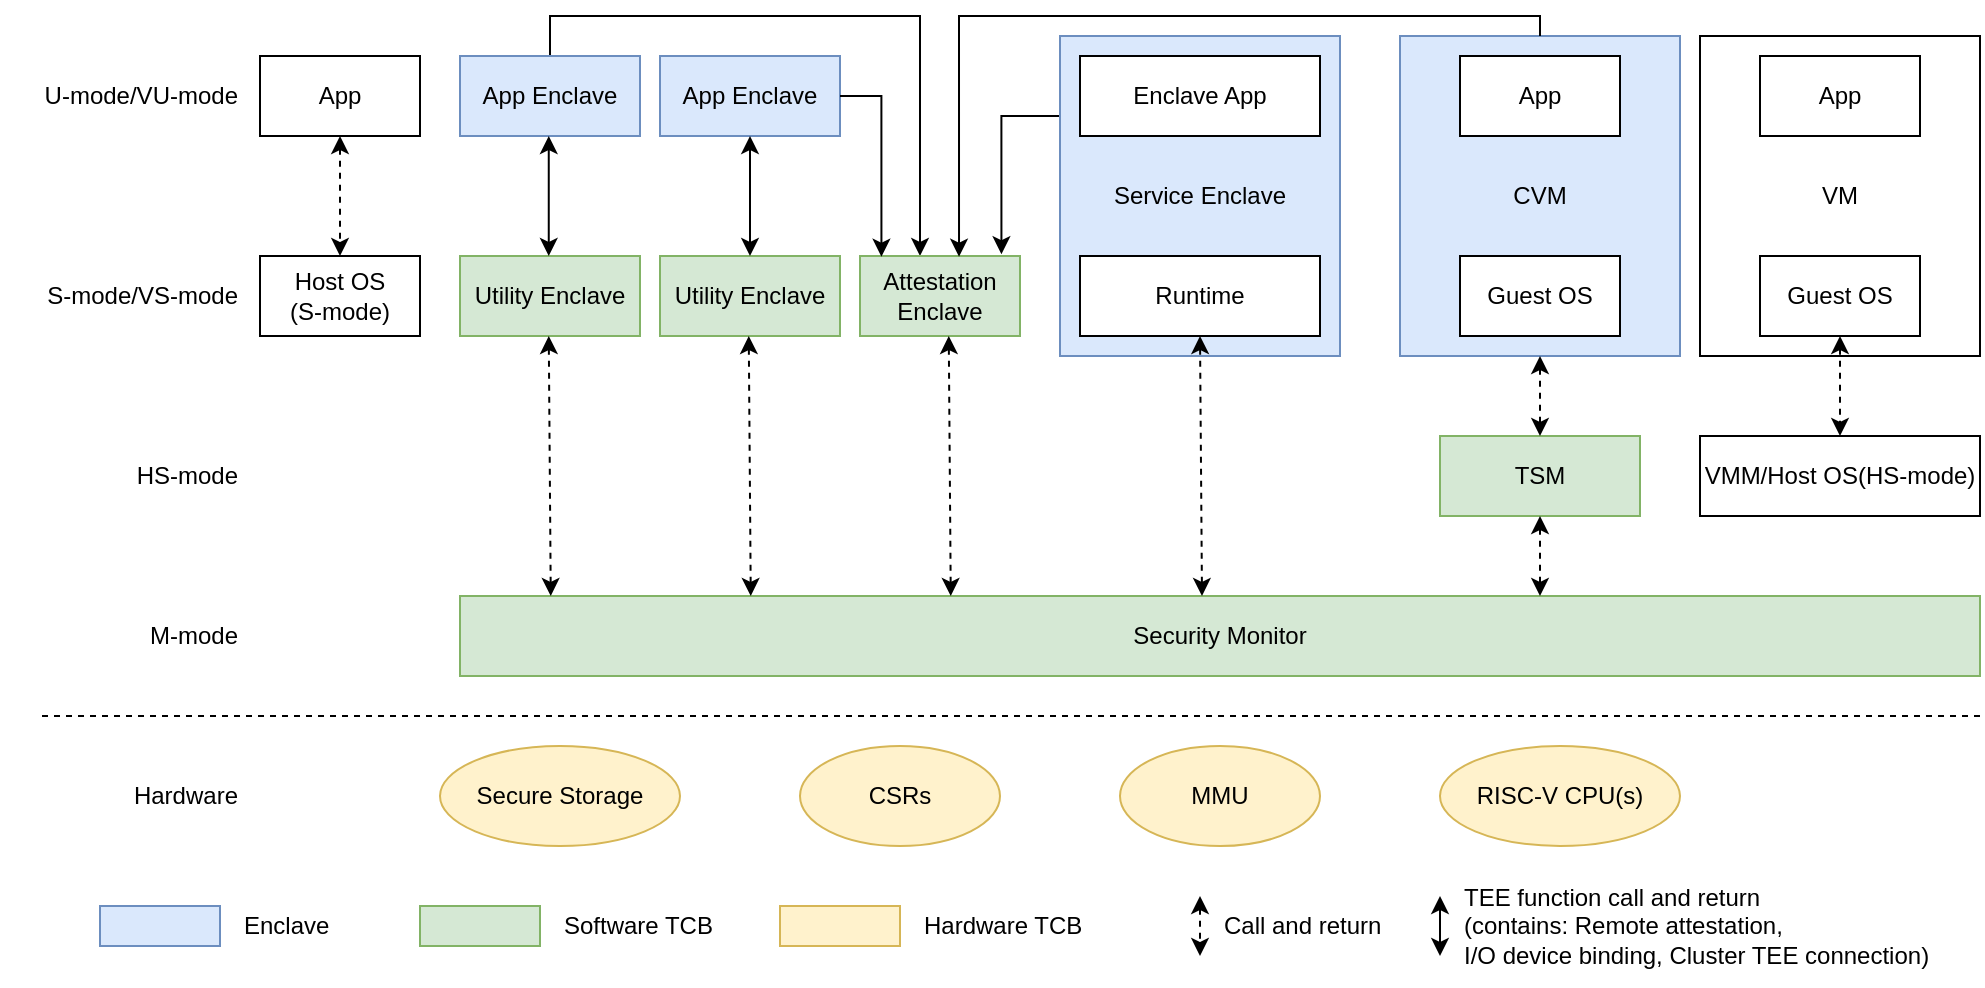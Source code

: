 <mxfile version="26.1.3">
  <diagram name="系统架构图" id="zy7hzJetPBVgdsyrY6hQ">
    <mxGraphModel dx="1193" dy="704" grid="1" gridSize="10" guides="1" tooltips="1" connect="1" arrows="1" fold="1" page="1" pageScale="1" pageWidth="827" pageHeight="1169" math="0" shadow="0">
      <root>
        <mxCell id="0" />
        <mxCell id="1" parent="0" />
        <mxCell id="udzYq2lRkhovAogSRPK8-55" value="VM" style="rounded=0;whiteSpace=wrap;html=1;" vertex="1" parent="1">
          <mxGeometry x="1160" y="220" width="140" height="160" as="geometry" />
        </mxCell>
        <mxCell id="udzYq2lRkhovAogSRPK8-54" value="CVM" style="rounded=0;whiteSpace=wrap;html=1;fillColor=#dae8fc;strokeColor=#6c8ebf;" vertex="1" parent="1">
          <mxGeometry x="1010" y="220" width="140" height="160" as="geometry" />
        </mxCell>
        <mxCell id="udzYq2lRkhovAogSRPK8-79" style="edgeStyle=orthogonalEdgeStyle;rounded=0;orthogonalLoop=1;jettySize=auto;html=1;exitX=0;exitY=0.25;exitDx=0;exitDy=0;entryX=0.884;entryY=-0.022;entryDx=0;entryDy=0;entryPerimeter=0;" edge="1" parent="1" source="udzYq2lRkhovAogSRPK8-13" target="udzYq2lRkhovAogSRPK8-67">
          <mxGeometry relative="1" as="geometry" />
        </mxCell>
        <mxCell id="udzYq2lRkhovAogSRPK8-13" value="Service Enclave" style="rounded=0;whiteSpace=wrap;html=1;fillColor=#dae8fc;strokeColor=#6c8ebf;" vertex="1" parent="1">
          <mxGeometry x="840" y="220" width="140" height="160" as="geometry" />
        </mxCell>
        <mxCell id="udzYq2lRkhovAogSRPK8-1" value="U-mode/VU-mode" style="text;html=1;align=right;verticalAlign=middle;resizable=0;points=[];autosize=1;strokeColor=none;fillColor=none;" vertex="1" parent="1">
          <mxGeometry x="310" y="240" width="120" height="20" as="geometry" />
        </mxCell>
        <mxCell id="udzYq2lRkhovAogSRPK8-2" value="S-mode/VS-mode" style="text;html=1;align=right;verticalAlign=middle;resizable=0;points=[];autosize=1;strokeColor=none;fillColor=none;" vertex="1" parent="1">
          <mxGeometry x="310" y="340" width="120" height="20" as="geometry" />
        </mxCell>
        <mxCell id="udzYq2lRkhovAogSRPK8-3" value="HS-mode" style="text;html=1;align=right;verticalAlign=middle;resizable=0;points=[];autosize=1;strokeColor=none;fillColor=none;" vertex="1" parent="1">
          <mxGeometry x="350" y="430" width="80" height="20" as="geometry" />
        </mxCell>
        <mxCell id="udzYq2lRkhovAogSRPK8-4" value="M-mode" style="text;html=1;align=right;verticalAlign=middle;resizable=0;points=[];autosize=1;strokeColor=none;fillColor=none;" vertex="1" parent="1">
          <mxGeometry x="350" y="510" width="80" height="20" as="geometry" />
        </mxCell>
        <mxCell id="udzYq2lRkhovAogSRPK8-5" value="Hardware" style="text;html=1;align=right;verticalAlign=middle;resizable=0;points=[];autosize=1;strokeColor=none;fillColor=none;" vertex="1" parent="1">
          <mxGeometry x="350" y="590" width="80" height="20" as="geometry" />
        </mxCell>
        <mxCell id="udzYq2lRkhovAogSRPK8-6" value="App" style="rounded=0;whiteSpace=wrap;html=1;" vertex="1" parent="1">
          <mxGeometry x="440" y="230" width="80" height="40" as="geometry" />
        </mxCell>
        <mxCell id="udzYq2lRkhovAogSRPK8-7" value="App Enclave" style="rounded=0;whiteSpace=wrap;html=1;fillColor=#dae8fc;strokeColor=#6c8ebf;" vertex="1" parent="1">
          <mxGeometry x="640" y="230" width="90" height="40" as="geometry" />
        </mxCell>
        <mxCell id="udzYq2lRkhovAogSRPK8-8" value="Enclave App" style="rounded=0;whiteSpace=wrap;html=1;" vertex="1" parent="1">
          <mxGeometry x="850" y="230" width="120" height="40" as="geometry" />
        </mxCell>
        <mxCell id="udzYq2lRkhovAogSRPK8-9" value="App" style="rounded=0;whiteSpace=wrap;html=1;" vertex="1" parent="1">
          <mxGeometry x="1040" y="230" width="80" height="40" as="geometry" />
        </mxCell>
        <mxCell id="udzYq2lRkhovAogSRPK8-10" value="App" style="rounded=0;whiteSpace=wrap;html=1;" vertex="1" parent="1">
          <mxGeometry x="1190" y="230" width="80" height="40" as="geometry" />
        </mxCell>
        <mxCell id="udzYq2lRkhovAogSRPK8-11" value="Host OS&lt;div&gt;(S-mode)&lt;/div&gt;" style="rounded=0;whiteSpace=wrap;html=1;" vertex="1" parent="1">
          <mxGeometry x="440" y="330" width="80" height="40" as="geometry" />
        </mxCell>
        <mxCell id="udzYq2lRkhovAogSRPK8-12" value="Utility Enclave" style="rounded=0;whiteSpace=wrap;html=1;fillColor=#d5e8d4;strokeColor=#82b366;" vertex="1" parent="1">
          <mxGeometry x="640" y="330" width="90" height="40" as="geometry" />
        </mxCell>
        <mxCell id="udzYq2lRkhovAogSRPK8-14" value="Runtime" style="rounded=0;whiteSpace=wrap;html=1;" vertex="1" parent="1">
          <mxGeometry x="850" y="330" width="120" height="40" as="geometry" />
        </mxCell>
        <mxCell id="udzYq2lRkhovAogSRPK8-15" value="Guest OS" style="rounded=0;whiteSpace=wrap;html=1;" vertex="1" parent="1">
          <mxGeometry x="1040" y="330" width="80" height="40" as="geometry" />
        </mxCell>
        <mxCell id="udzYq2lRkhovAogSRPK8-16" value="Guest OS" style="rounded=0;whiteSpace=wrap;html=1;" vertex="1" parent="1">
          <mxGeometry x="1190" y="330" width="80" height="40" as="geometry" />
        </mxCell>
        <mxCell id="udzYq2lRkhovAogSRPK8-17" value="TSM" style="rounded=0;whiteSpace=wrap;html=1;fillColor=#d5e8d4;strokeColor=#82b366;" vertex="1" parent="1">
          <mxGeometry x="1030" y="420" width="100" height="40" as="geometry" />
        </mxCell>
        <mxCell id="udzYq2lRkhovAogSRPK8-18" value="VMM/Host OS(HS-mode)" style="rounded=0;whiteSpace=wrap;html=1;" vertex="1" parent="1">
          <mxGeometry x="1160" y="420" width="140" height="40" as="geometry" />
        </mxCell>
        <mxCell id="udzYq2lRkhovAogSRPK8-19" value="Security Monitor" style="rounded=0;whiteSpace=wrap;html=1;fillColor=#d5e8d4;strokeColor=#82b366;" vertex="1" parent="1">
          <mxGeometry x="540" y="500" width="760" height="40" as="geometry" />
        </mxCell>
        <mxCell id="udzYq2lRkhovAogSRPK8-20" value="Secure Storage" style="ellipse;whiteSpace=wrap;html=1;fillColor=#fff2cc;strokeColor=#d6b656;" vertex="1" parent="1">
          <mxGeometry x="530" y="575" width="120" height="50" as="geometry" />
        </mxCell>
        <mxCell id="udzYq2lRkhovAogSRPK8-21" value="CSRs" style="ellipse;whiteSpace=wrap;html=1;fillColor=#fff2cc;strokeColor=#d6b656;" vertex="1" parent="1">
          <mxGeometry x="710" y="575" width="100" height="50" as="geometry" />
        </mxCell>
        <mxCell id="udzYq2lRkhovAogSRPK8-22" value="MMU" style="ellipse;whiteSpace=wrap;html=1;fillColor=#fff2cc;strokeColor=#d6b656;" vertex="1" parent="1">
          <mxGeometry x="870" y="575" width="100" height="50" as="geometry" />
        </mxCell>
        <mxCell id="udzYq2lRkhovAogSRPK8-23" value="RISC-V CPU(s)" style="ellipse;whiteSpace=wrap;html=1;fillColor=#fff2cc;strokeColor=#d6b656;" vertex="1" parent="1">
          <mxGeometry x="1030" y="575" width="120" height="50" as="geometry" />
        </mxCell>
        <mxCell id="udzYq2lRkhovAogSRPK8-25" value="Software TCB" style="text;html=1;align=left;verticalAlign=middle;resizable=0;points=[];autosize=1;strokeColor=none;fillColor=none;" vertex="1" parent="1">
          <mxGeometry x="590" y="655" width="100" height="20" as="geometry" />
        </mxCell>
        <mxCell id="udzYq2lRkhovAogSRPK8-26" value="Hardware TCB" style="text;html=1;align=left;verticalAlign=middle;resizable=0;points=[];autosize=1;strokeColor=none;fillColor=none;" vertex="1" parent="1">
          <mxGeometry x="770" y="655" width="100" height="20" as="geometry" />
        </mxCell>
        <mxCell id="udzYq2lRkhovAogSRPK8-27" value="Call and return" style="text;html=1;align=left;verticalAlign=middle;resizable=0;points=[];autosize=1;strokeColor=none;fillColor=none;" vertex="1" parent="1">
          <mxGeometry x="920" y="655" width="100" height="20" as="geometry" />
        </mxCell>
        <mxCell id="udzYq2lRkhovAogSRPK8-28" value="TEE function call and return&amp;nbsp;&lt;div&gt;(contains: Remote attestation,&amp;nbsp;&lt;/div&gt;&lt;div&gt;I/O device binding, Cluster TEE connection)&lt;/div&gt;" style="text;html=1;align=left;verticalAlign=middle;resizable=0;points=[];autosize=1;strokeColor=none;fillColor=none;" vertex="1" parent="1">
          <mxGeometry x="1040" y="635" width="260" height="60" as="geometry" />
        </mxCell>
        <mxCell id="udzYq2lRkhovAogSRPK8-29" value="" style="endArrow=classic;html=1;dashed=1;entryX=0.5;entryY=0;entryDx=0;entryDy=0;exitX=0.5;exitY=1;exitDx=0;exitDy=0;startArrow=classic;startFill=1;" edge="1" parent="1" source="udzYq2lRkhovAogSRPK8-6" target="udzYq2lRkhovAogSRPK8-11">
          <mxGeometry width="50" height="50" relative="1" as="geometry">
            <mxPoint x="480" y="290" as="sourcePoint" />
            <mxPoint x="530" y="240" as="targetPoint" />
          </mxGeometry>
        </mxCell>
        <mxCell id="udzYq2lRkhovAogSRPK8-30" value="" style="endArrow=classic;startArrow=classic;html=1;entryX=0.5;entryY=1;entryDx=0;entryDy=0;exitX=0.5;exitY=0;exitDx=0;exitDy=0;" edge="1" parent="1" source="udzYq2lRkhovAogSRPK8-12" target="udzYq2lRkhovAogSRPK8-7">
          <mxGeometry width="50" height="50" relative="1" as="geometry">
            <mxPoint x="700" y="320" as="sourcePoint" />
            <mxPoint x="750" y="270" as="targetPoint" />
          </mxGeometry>
        </mxCell>
        <mxCell id="udzYq2lRkhovAogSRPK8-31" value="" style="endArrow=classic;html=1;exitX=0.5;exitY=1;exitDx=0;exitDy=0;dashed=1;startArrow=classic;startFill=1;" edge="1" parent="1" source="udzYq2lRkhovAogSRPK8-14">
          <mxGeometry width="50" height="50" relative="1" as="geometry">
            <mxPoint x="910" y="390" as="sourcePoint" />
            <mxPoint x="911" y="500" as="targetPoint" />
          </mxGeometry>
        </mxCell>
        <mxCell id="udzYq2lRkhovAogSRPK8-32" value="" style="endArrow=classic;html=1;entryX=0.5;entryY=0;entryDx=0;entryDy=0;dashed=1;startArrow=classic;startFill=1;" edge="1" parent="1" target="udzYq2lRkhovAogSRPK8-17">
          <mxGeometry width="50" height="50" relative="1" as="geometry">
            <mxPoint x="1080" y="380" as="sourcePoint" />
            <mxPoint x="1080" y="420" as="targetPoint" />
          </mxGeometry>
        </mxCell>
        <mxCell id="udzYq2lRkhovAogSRPK8-33" value="" style="endArrow=classic;html=1;entryX=0.5;entryY=0;entryDx=0;entryDy=0;exitX=0.5;exitY=1;exitDx=0;exitDy=0;dashed=1;startArrow=classic;startFill=1;" edge="1" parent="1" source="udzYq2lRkhovAogSRPK8-16" target="udzYq2lRkhovAogSRPK8-18">
          <mxGeometry width="50" height="50" relative="1" as="geometry">
            <mxPoint x="1230" y="380" as="sourcePoint" />
            <mxPoint x="1230" y="420" as="targetPoint" />
          </mxGeometry>
        </mxCell>
        <mxCell id="udzYq2lRkhovAogSRPK8-34" value="" style="endArrow=classic;html=1;exitX=0.5;exitY=1;exitDx=0;exitDy=0;dashed=1;startArrow=classic;startFill=1;" edge="1" parent="1" source="udzYq2lRkhovAogSRPK8-17">
          <mxGeometry width="50" height="50" relative="1" as="geometry">
            <mxPoint x="1080" y="470" as="sourcePoint" />
            <mxPoint x="1080" y="500" as="targetPoint" />
          </mxGeometry>
        </mxCell>
        <mxCell id="udzYq2lRkhovAogSRPK8-52" value="" style="endArrow=classic;startArrow=classic;html=1;dashed=1;" edge="1" parent="1">
          <mxGeometry width="50" height="50" relative="1" as="geometry">
            <mxPoint x="910" y="650" as="sourcePoint" />
            <mxPoint x="910" y="680" as="targetPoint" />
          </mxGeometry>
        </mxCell>
        <mxCell id="udzYq2lRkhovAogSRPK8-57" value="Utility Enclave" style="rounded=0;whiteSpace=wrap;html=1;fillColor=#d5e8d4;strokeColor=#82b366;" vertex="1" parent="1">
          <mxGeometry x="540" y="330" width="90" height="40" as="geometry" />
        </mxCell>
        <mxCell id="udzYq2lRkhovAogSRPK8-58" value="" style="endArrow=classic;startArrow=classic;html=1;" edge="1" parent="1">
          <mxGeometry width="50" height="50" relative="1" as="geometry">
            <mxPoint x="1030" y="650" as="sourcePoint" />
            <mxPoint x="1030" y="680" as="targetPoint" />
          </mxGeometry>
        </mxCell>
        <mxCell id="udzYq2lRkhovAogSRPK8-59" value="" style="rounded=0;whiteSpace=wrap;html=1;fillColor=#dae8fc;strokeColor=#6c8ebf;" vertex="1" parent="1">
          <mxGeometry x="360" y="655" width="60" height="20" as="geometry" />
        </mxCell>
        <mxCell id="udzYq2lRkhovAogSRPK8-60" value="Enclave" style="text;html=1;align=left;verticalAlign=middle;resizable=0;points=[];autosize=1;strokeColor=none;fillColor=none;" vertex="1" parent="1">
          <mxGeometry x="430" y="650" width="70" height="30" as="geometry" />
        </mxCell>
        <mxCell id="udzYq2lRkhovAogSRPK8-61" value="" style="rounded=0;whiteSpace=wrap;html=1;fillColor=#d5e8d4;strokeColor=#82b366;" vertex="1" parent="1">
          <mxGeometry x="520" y="655" width="60" height="20" as="geometry" />
        </mxCell>
        <mxCell id="udzYq2lRkhovAogSRPK8-62" value="" style="rounded=0;whiteSpace=wrap;html=1;fillColor=#fff2cc;strokeColor=#d6b656;" vertex="1" parent="1">
          <mxGeometry x="700" y="655" width="60" height="20" as="geometry" />
        </mxCell>
        <mxCell id="udzYq2lRkhovAogSRPK8-64" value="" style="endArrow=none;html=1;dashed=1;startArrow=none;startFill=0;" edge="1" parent="1">
          <mxGeometry width="50" height="50" relative="1" as="geometry">
            <mxPoint x="1300" y="560" as="sourcePoint" />
            <mxPoint x="330" y="560" as="targetPoint" />
          </mxGeometry>
        </mxCell>
        <mxCell id="udzYq2lRkhovAogSRPK8-77" style="edgeStyle=orthogonalEdgeStyle;rounded=0;orthogonalLoop=1;jettySize=auto;html=1;exitX=0.5;exitY=0;exitDx=0;exitDy=0;entryX=0.375;entryY=0;entryDx=0;entryDy=0;entryPerimeter=0;" edge="1" parent="1" source="udzYq2lRkhovAogSRPK8-65" target="udzYq2lRkhovAogSRPK8-67">
          <mxGeometry relative="1" as="geometry" />
        </mxCell>
        <mxCell id="udzYq2lRkhovAogSRPK8-65" value="App Enclave" style="rounded=0;whiteSpace=wrap;html=1;fillColor=#dae8fc;strokeColor=#6c8ebf;" vertex="1" parent="1">
          <mxGeometry x="540" y="230" width="90" height="40" as="geometry" />
        </mxCell>
        <mxCell id="udzYq2lRkhovAogSRPK8-67" value="Attestation&lt;div&gt;Enclave&lt;/div&gt;" style="rounded=0;whiteSpace=wrap;html=1;fillColor=#d5e8d4;strokeColor=#82b366;" vertex="1" parent="1">
          <mxGeometry x="740" y="330" width="80" height="40" as="geometry" />
        </mxCell>
        <mxCell id="udzYq2lRkhovAogSRPK8-68" value="" style="endArrow=classic;startArrow=classic;html=1;entryX=0.5;entryY=1;entryDx=0;entryDy=0;exitX=0.5;exitY=0;exitDx=0;exitDy=0;" edge="1" parent="1">
          <mxGeometry width="50" height="50" relative="1" as="geometry">
            <mxPoint x="584.38" y="330" as="sourcePoint" />
            <mxPoint x="584.38" y="270" as="targetPoint" />
          </mxGeometry>
        </mxCell>
        <mxCell id="udzYq2lRkhovAogSRPK8-69" value="" style="endArrow=classic;html=1;exitX=0.5;exitY=1;exitDx=0;exitDy=0;dashed=1;startArrow=classic;startFill=1;" edge="1" parent="1">
          <mxGeometry width="50" height="50" relative="1" as="geometry">
            <mxPoint x="684.38" y="370" as="sourcePoint" />
            <mxPoint x="685.38" y="500" as="targetPoint" />
          </mxGeometry>
        </mxCell>
        <mxCell id="udzYq2lRkhovAogSRPK8-70" value="" style="endArrow=classic;html=1;exitX=0.5;exitY=1;exitDx=0;exitDy=0;dashed=1;startArrow=classic;startFill=1;" edge="1" parent="1">
          <mxGeometry width="50" height="50" relative="1" as="geometry">
            <mxPoint x="584.38" y="370" as="sourcePoint" />
            <mxPoint x="585.38" y="500" as="targetPoint" />
          </mxGeometry>
        </mxCell>
        <mxCell id="udzYq2lRkhovAogSRPK8-71" value="" style="endArrow=classic;html=1;exitX=0.5;exitY=1;exitDx=0;exitDy=0;dashed=1;startArrow=classic;startFill=1;" edge="1" parent="1">
          <mxGeometry width="50" height="50" relative="1" as="geometry">
            <mxPoint x="784.38" y="370" as="sourcePoint" />
            <mxPoint x="785.38" y="500" as="targetPoint" />
          </mxGeometry>
        </mxCell>
        <mxCell id="udzYq2lRkhovAogSRPK8-80" style="edgeStyle=orthogonalEdgeStyle;rounded=0;orthogonalLoop=1;jettySize=auto;html=1;exitX=0.5;exitY=0;exitDx=0;exitDy=0;entryX=0.619;entryY=0.009;entryDx=0;entryDy=0;entryPerimeter=0;" edge="1" parent="1" source="udzYq2lRkhovAogSRPK8-54" target="udzYq2lRkhovAogSRPK8-67">
          <mxGeometry relative="1" as="geometry">
            <Array as="points">
              <mxPoint x="1080" y="210" />
              <mxPoint x="790" y="210" />
            </Array>
          </mxGeometry>
        </mxCell>
        <mxCell id="udzYq2lRkhovAogSRPK8-81" style="edgeStyle=orthogonalEdgeStyle;rounded=0;orthogonalLoop=1;jettySize=auto;html=1;exitX=1;exitY=0.5;exitDx=0;exitDy=0;entryX=0.134;entryY=0.009;entryDx=0;entryDy=0;entryPerimeter=0;" edge="1" parent="1" source="udzYq2lRkhovAogSRPK8-7" target="udzYq2lRkhovAogSRPK8-67">
          <mxGeometry relative="1" as="geometry" />
        </mxCell>
      </root>
    </mxGraphModel>
  </diagram>
</mxfile>
